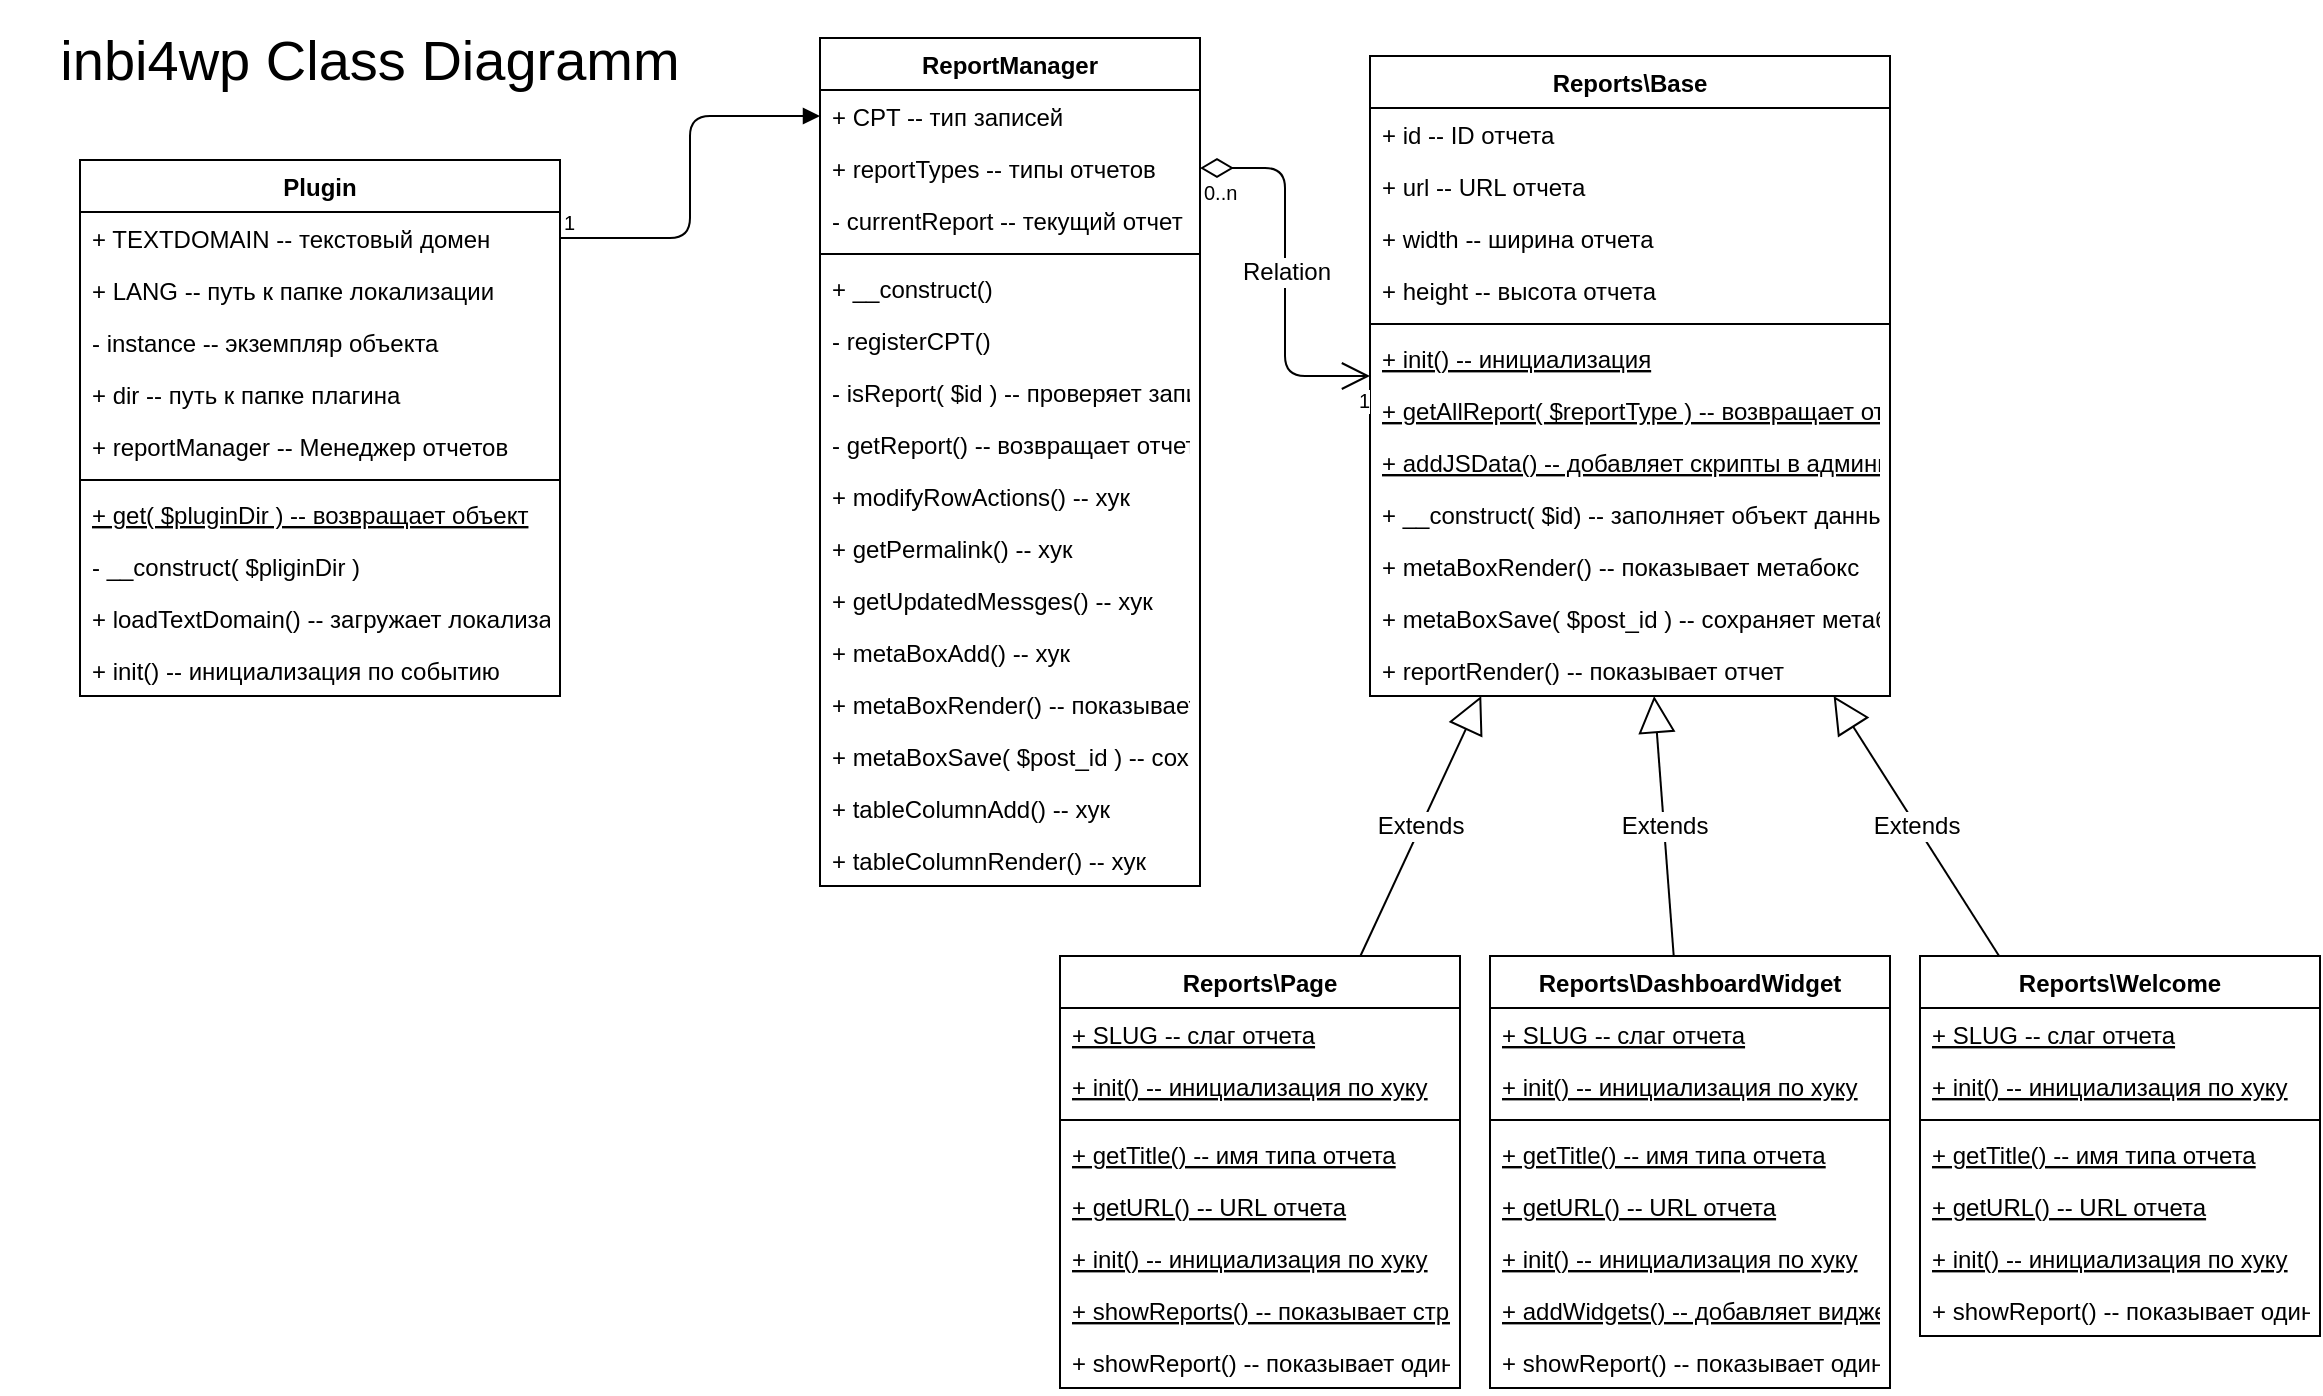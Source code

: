 <mxfile version="10.6.5" type="device"><diagram name="Page-1" id="9f46799a-70d6-7492-0946-bef42562c5a5"><mxGraphModel dx="1250" dy="609" grid="1" gridSize="10" guides="1" tooltips="1" connect="1" arrows="1" fold="1" page="1" pageScale="1" pageWidth="1169" pageHeight="827" background="#ffffff" math="0" shadow="0"><root><mxCell id="0"/><mxCell id="1" parent="0"/><mxCell id="qV1NWe7ui4EgBKiL_Z7S-1" value="inbi4wp Class Diagramm" style="text;html=1;strokeColor=none;fillColor=none;align=center;verticalAlign=middle;whiteSpace=wrap;rounded=0;fontSize=28;" parent="1" vertex="1"><mxGeometry width="370" height="60" as="geometry"/></mxCell><mxCell id="qV1NWe7ui4EgBKiL_Z7S-6" value="Plugin" style="swimlane;fontStyle=1;align=center;verticalAlign=top;childLayout=stackLayout;horizontal=1;startSize=26;horizontalStack=0;resizeParent=1;resizeParentMax=0;resizeLast=0;collapsible=1;marginBottom=0;fontSize=12;" parent="1" vertex="1"><mxGeometry x="40" y="80" width="240" height="268" as="geometry"/></mxCell><mxCell id="qV1NWe7ui4EgBKiL_Z7S-7" value="+ TEXTDOMAIN -- текстовый домен" style="text;strokeColor=none;fillColor=none;align=left;verticalAlign=top;spacingLeft=4;spacingRight=4;overflow=hidden;rotatable=0;points=[[0,0.5],[1,0.5]];portConstraint=eastwest;" parent="qV1NWe7ui4EgBKiL_Z7S-6" vertex="1"><mxGeometry y="26" width="240" height="26" as="geometry"/></mxCell><mxCell id="SdKQx_p2rlcGuZ03i40a-1" value="+ LANG -- путь к папке локализации" style="text;strokeColor=none;fillColor=none;align=left;verticalAlign=top;spacingLeft=4;spacingRight=4;overflow=hidden;rotatable=0;points=[[0,0.5],[1,0.5]];portConstraint=eastwest;" vertex="1" parent="qV1NWe7ui4EgBKiL_Z7S-6"><mxGeometry y="52" width="240" height="26" as="geometry"/></mxCell><mxCell id="qV1NWe7ui4EgBKiL_Z7S-49" value="- instance -- экземпляр объекта" style="text;strokeColor=none;fillColor=none;align=left;verticalAlign=top;spacingLeft=4;spacingRight=4;overflow=hidden;rotatable=0;points=[[0,0.5],[1,0.5]];portConstraint=eastwest;" parent="qV1NWe7ui4EgBKiL_Z7S-6" vertex="1"><mxGeometry y="78" width="240" height="26" as="geometry"/></mxCell><mxCell id="Vm4Zq5Lr-YPsZ5gc9VJW-2" value="+ dir -- путь к папке плагина" style="text;strokeColor=none;fillColor=none;align=left;verticalAlign=top;spacingLeft=4;spacingRight=4;overflow=hidden;rotatable=0;points=[[0,0.5],[1,0.5]];portConstraint=eastwest;" parent="qV1NWe7ui4EgBKiL_Z7S-6" vertex="1"><mxGeometry y="104" width="240" height="26" as="geometry"/></mxCell><mxCell id="qV1NWe7ui4EgBKiL_Z7S-60" value="+ reportManager -- Менеджер отчетов" style="text;strokeColor=none;fillColor=none;align=left;verticalAlign=top;spacingLeft=4;spacingRight=4;overflow=hidden;rotatable=0;points=[[0,0.5],[1,0.5]];portConstraint=eastwest;" parent="qV1NWe7ui4EgBKiL_Z7S-6" vertex="1"><mxGeometry y="130" width="240" height="26" as="geometry"/></mxCell><mxCell id="qV1NWe7ui4EgBKiL_Z7S-8" value="" style="line;strokeWidth=1;fillColor=none;align=left;verticalAlign=middle;spacingTop=-1;spacingLeft=3;spacingRight=3;rotatable=0;labelPosition=right;points=[];portConstraint=eastwest;" parent="qV1NWe7ui4EgBKiL_Z7S-6" vertex="1"><mxGeometry y="156" width="240" height="8" as="geometry"/></mxCell><mxCell id="qV1NWe7ui4EgBKiL_Z7S-9" value="+ get( $pluginDir ) -- возвращает объект&#10;" style="text;strokeColor=none;fillColor=none;align=left;verticalAlign=top;spacingLeft=4;spacingRight=4;overflow=hidden;rotatable=0;points=[[0,0.5],[1,0.5]];portConstraint=eastwest;fontStyle=4" parent="qV1NWe7ui4EgBKiL_Z7S-6" vertex="1"><mxGeometry y="164" width="240" height="26" as="geometry"/></mxCell><mxCell id="Vm4Zq5Lr-YPsZ5gc9VJW-1" value="- __construct( $pliginDir )&#10;" style="text;strokeColor=none;fillColor=none;align=left;verticalAlign=top;spacingLeft=4;spacingRight=4;overflow=hidden;rotatable=0;points=[[0,0.5],[1,0.5]];portConstraint=eastwest;" parent="qV1NWe7ui4EgBKiL_Z7S-6" vertex="1"><mxGeometry y="190" width="240" height="26" as="geometry"/></mxCell><mxCell id="qV1NWe7ui4EgBKiL_Z7S-10" value="+ loadTextDomain() -- загружает локализацию&#10;" style="text;strokeColor=none;fillColor=none;align=left;verticalAlign=top;spacingLeft=4;spacingRight=4;overflow=hidden;rotatable=0;points=[[0,0.5],[1,0.5]];portConstraint=eastwest;" parent="qV1NWe7ui4EgBKiL_Z7S-6" vertex="1"><mxGeometry y="216" width="240" height="26" as="geometry"/></mxCell><mxCell id="qV1NWe7ui4EgBKiL_Z7S-59" value="+ init() -- инициализация по событию&#10;" style="text;strokeColor=none;fillColor=none;align=left;verticalAlign=top;spacingLeft=4;spacingRight=4;overflow=hidden;rotatable=0;points=[[0,0.5],[1,0.5]];portConstraint=eastwest;" parent="qV1NWe7ui4EgBKiL_Z7S-6" vertex="1"><mxGeometry y="242" width="240" height="26" as="geometry"/></mxCell><mxCell id="qV1NWe7ui4EgBKiL_Z7S-12" value="ReportManager" style="swimlane;fontStyle=1;align=center;verticalAlign=top;childLayout=stackLayout;horizontal=1;startSize=26;horizontalStack=0;resizeParent=1;resizeParentMax=0;resizeLast=0;collapsible=1;marginBottom=0;fontSize=12;" parent="1" vertex="1"><mxGeometry x="410" y="19" width="190" height="424" as="geometry"/></mxCell><mxCell id="qV1NWe7ui4EgBKiL_Z7S-13" value="+ CPT -- тип записей" style="text;strokeColor=none;fillColor=none;align=left;verticalAlign=top;spacingLeft=4;spacingRight=4;overflow=hidden;rotatable=0;points=[[0,0.5],[1,0.5]];portConstraint=eastwest;" parent="qV1NWe7ui4EgBKiL_Z7S-12" vertex="1"><mxGeometry y="26" width="190" height="26" as="geometry"/></mxCell><mxCell id="qV1NWe7ui4EgBKiL_Z7S-50" value="+ reportTypes -- типы отчетов&#10;" style="text;strokeColor=none;fillColor=none;align=left;verticalAlign=top;spacingLeft=4;spacingRight=4;overflow=hidden;rotatable=0;points=[[0,0.5],[1,0.5]];portConstraint=eastwest;" parent="qV1NWe7ui4EgBKiL_Z7S-12" vertex="1"><mxGeometry y="52" width="190" height="26" as="geometry"/></mxCell><mxCell id="qV1NWe7ui4EgBKiL_Z7S-64" value="- currentReport -- текущий отчет&#10;" style="text;strokeColor=none;fillColor=none;align=left;verticalAlign=top;spacingLeft=4;spacingRight=4;overflow=hidden;rotatable=0;points=[[0,0.5],[1,0.5]];portConstraint=eastwest;" parent="qV1NWe7ui4EgBKiL_Z7S-12" vertex="1"><mxGeometry y="78" width="190" height="26" as="geometry"/></mxCell><mxCell id="qV1NWe7ui4EgBKiL_Z7S-14" value="" style="line;strokeWidth=1;fillColor=none;align=left;verticalAlign=middle;spacingTop=-1;spacingLeft=3;spacingRight=3;rotatable=0;labelPosition=right;points=[];portConstraint=eastwest;" parent="qV1NWe7ui4EgBKiL_Z7S-12" vertex="1"><mxGeometry y="104" width="190" height="8" as="geometry"/></mxCell><mxCell id="qV1NWe7ui4EgBKiL_Z7S-15" value="+ __construct()&#10;" style="text;strokeColor=none;fillColor=none;align=left;verticalAlign=top;spacingLeft=4;spacingRight=4;overflow=hidden;rotatable=0;points=[[0,0.5],[1,0.5]];portConstraint=eastwest;" parent="qV1NWe7ui4EgBKiL_Z7S-12" vertex="1"><mxGeometry y="112" width="190" height="26" as="geometry"/></mxCell><mxCell id="qV1NWe7ui4EgBKiL_Z7S-16" value="- registerCPT()&#10;" style="text;strokeColor=none;fillColor=none;align=left;verticalAlign=top;spacingLeft=4;spacingRight=4;overflow=hidden;rotatable=0;points=[[0,0.5],[1,0.5]];portConstraint=eastwest;" parent="qV1NWe7ui4EgBKiL_Z7S-12" vertex="1"><mxGeometry y="138" width="190" height="26" as="geometry"/></mxCell><mxCell id="SdKQx_p2rlcGuZ03i40a-2" value="- isReport( $id ) -- проверяет запись" style="text;strokeColor=none;fillColor=none;align=left;verticalAlign=top;spacingLeft=4;spacingRight=4;overflow=hidden;rotatable=0;points=[[0,0.5],[1,0.5]];portConstraint=eastwest;" vertex="1" parent="qV1NWe7ui4EgBKiL_Z7S-12"><mxGeometry y="164" width="190" height="26" as="geometry"/></mxCell><mxCell id="qV1NWe7ui4EgBKiL_Z7S-63" value="- getReport() -- возвращает отчет" style="text;strokeColor=none;fillColor=none;align=left;verticalAlign=top;spacingLeft=4;spacingRight=4;overflow=hidden;rotatable=0;points=[[0,0.5],[1,0.5]];portConstraint=eastwest;" parent="qV1NWe7ui4EgBKiL_Z7S-12" vertex="1"><mxGeometry y="190" width="190" height="26" as="geometry"/></mxCell><mxCell id="qV1NWe7ui4EgBKiL_Z7S-68" value="+ modifyRowActions() -- хук" style="text;strokeColor=none;fillColor=none;align=left;verticalAlign=top;spacingLeft=4;spacingRight=4;overflow=hidden;rotatable=0;points=[[0,0.5],[1,0.5]];portConstraint=eastwest;" parent="qV1NWe7ui4EgBKiL_Z7S-12" vertex="1"><mxGeometry y="216" width="190" height="26" as="geometry"/></mxCell><mxCell id="qV1NWe7ui4EgBKiL_Z7S-62" value="+ getPermalink() -- хук" style="text;strokeColor=none;fillColor=none;align=left;verticalAlign=top;spacingLeft=4;spacingRight=4;overflow=hidden;rotatable=0;points=[[0,0.5],[1,0.5]];portConstraint=eastwest;" parent="qV1NWe7ui4EgBKiL_Z7S-12" vertex="1"><mxGeometry y="242" width="190" height="26" as="geometry"/></mxCell><mxCell id="SdKQx_p2rlcGuZ03i40a-3" value="+ getUpdatedMessges() -- хук" style="text;strokeColor=none;fillColor=none;align=left;verticalAlign=top;spacingLeft=4;spacingRight=4;overflow=hidden;rotatable=0;points=[[0,0.5],[1,0.5]];portConstraint=eastwest;" vertex="1" parent="qV1NWe7ui4EgBKiL_Z7S-12"><mxGeometry y="268" width="190" height="26" as="geometry"/></mxCell><mxCell id="SdKQx_p2rlcGuZ03i40a-4" value="+ metaBoxAdd() -- хук" style="text;strokeColor=none;fillColor=none;align=left;verticalAlign=top;spacingLeft=4;spacingRight=4;overflow=hidden;rotatable=0;points=[[0,0.5],[1,0.5]];portConstraint=eastwest;" vertex="1" parent="qV1NWe7ui4EgBKiL_Z7S-12"><mxGeometry y="294" width="190" height="26" as="geometry"/></mxCell><mxCell id="qV1NWe7ui4EgBKiL_Z7S-55" value="+ metaBoxRender() -- показывает метабокс" style="text;strokeColor=none;fillColor=none;align=left;verticalAlign=top;spacingLeft=4;spacingRight=4;overflow=hidden;rotatable=0;points=[[0,0.5],[1,0.5]];portConstraint=eastwest;" parent="qV1NWe7ui4EgBKiL_Z7S-12" vertex="1"><mxGeometry y="320" width="190" height="26" as="geometry"/></mxCell><mxCell id="qV1NWe7ui4EgBKiL_Z7S-56" value="+ metaBoxSave( $post_id ) -- сохраняет метабокс" style="text;strokeColor=none;fillColor=none;align=left;verticalAlign=top;spacingLeft=4;spacingRight=4;overflow=hidden;rotatable=0;points=[[0,0.5],[1,0.5]];portConstraint=eastwest;" parent="qV1NWe7ui4EgBKiL_Z7S-12" vertex="1"><mxGeometry y="346" width="190" height="26" as="geometry"/></mxCell><mxCell id="uY4KIGQeBf__mQfRkCmn-1" value="+ tableColumnAdd() -- хук" style="text;strokeColor=none;fillColor=none;align=left;verticalAlign=top;spacingLeft=4;spacingRight=4;overflow=hidden;rotatable=0;points=[[0,0.5],[1,0.5]];portConstraint=eastwest;" parent="qV1NWe7ui4EgBKiL_Z7S-12" vertex="1"><mxGeometry y="372" width="190" height="26" as="geometry"/></mxCell><mxCell id="SdKQx_p2rlcGuZ03i40a-5" value="+ tableColumnRender() -- хук" style="text;strokeColor=none;fillColor=none;align=left;verticalAlign=top;spacingLeft=4;spacingRight=4;overflow=hidden;rotatable=0;points=[[0,0.5],[1,0.5]];portConstraint=eastwest;" vertex="1" parent="qV1NWe7ui4EgBKiL_Z7S-12"><mxGeometry y="398" width="190" height="26" as="geometry"/></mxCell><mxCell id="qV1NWe7ui4EgBKiL_Z7S-19" value="" style="endArrow=block;endFill=1;html=1;edgeStyle=orthogonalEdgeStyle;align=left;verticalAlign=top;fontSize=12;" parent="1" source="qV1NWe7ui4EgBKiL_Z7S-7" target="qV1NWe7ui4EgBKiL_Z7S-13" edge="1"><mxGeometry x="-1" relative="1" as="geometry"><mxPoint x="140" y="260" as="sourcePoint"/><mxPoint x="300" y="260" as="targetPoint"/></mxGeometry></mxCell><mxCell id="qV1NWe7ui4EgBKiL_Z7S-20" value="1" style="resizable=0;html=1;align=left;verticalAlign=bottom;labelBackgroundColor=#ffffff;fontSize=10;" parent="qV1NWe7ui4EgBKiL_Z7S-19" connectable="0" vertex="1"><mxGeometry x="-1" relative="1" as="geometry"/></mxCell><mxCell id="qV1NWe7ui4EgBKiL_Z7S-21" value="Reports\Base" style="swimlane;fontStyle=1;align=center;verticalAlign=top;childLayout=stackLayout;horizontal=1;startSize=26;horizontalStack=0;resizeParent=1;resizeParentMax=0;resizeLast=0;collapsible=1;marginBottom=0;fontSize=12;" parent="1" vertex="1"><mxGeometry x="685" y="28" width="260" height="320" as="geometry"/></mxCell><mxCell id="qV1NWe7ui4EgBKiL_Z7S-22" value="+ id -- ID отчета" style="text;strokeColor=none;fillColor=none;align=left;verticalAlign=top;spacingLeft=4;spacingRight=4;overflow=hidden;rotatable=0;points=[[0,0.5],[1,0.5]];portConstraint=eastwest;" parent="qV1NWe7ui4EgBKiL_Z7S-21" vertex="1"><mxGeometry y="26" width="260" height="26" as="geometry"/></mxCell><mxCell id="qV1NWe7ui4EgBKiL_Z7S-26" value="+ url -- URL отчета" style="text;strokeColor=none;fillColor=none;align=left;verticalAlign=top;spacingLeft=4;spacingRight=4;overflow=hidden;rotatable=0;points=[[0,0.5],[1,0.5]];portConstraint=eastwest;" parent="qV1NWe7ui4EgBKiL_Z7S-21" vertex="1"><mxGeometry y="52" width="260" height="26" as="geometry"/></mxCell><mxCell id="SdKQx_p2rlcGuZ03i40a-6" value="+ width -- ширина отчета" style="text;strokeColor=none;fillColor=none;align=left;verticalAlign=top;spacingLeft=4;spacingRight=4;overflow=hidden;rotatable=0;points=[[0,0.5],[1,0.5]];portConstraint=eastwest;" vertex="1" parent="qV1NWe7ui4EgBKiL_Z7S-21"><mxGeometry y="78" width="260" height="26" as="geometry"/></mxCell><mxCell id="SdKQx_p2rlcGuZ03i40a-7" value="+ height -- высота отчета" style="text;strokeColor=none;fillColor=none;align=left;verticalAlign=top;spacingLeft=4;spacingRight=4;overflow=hidden;rotatable=0;points=[[0,0.5],[1,0.5]];portConstraint=eastwest;" vertex="1" parent="qV1NWe7ui4EgBKiL_Z7S-21"><mxGeometry y="104" width="260" height="26" as="geometry"/></mxCell><mxCell id="qV1NWe7ui4EgBKiL_Z7S-23" value="" style="line;strokeWidth=1;fillColor=none;align=left;verticalAlign=middle;spacingTop=-1;spacingLeft=3;spacingRight=3;rotatable=0;labelPosition=right;points=[];portConstraint=eastwest;" parent="qV1NWe7ui4EgBKiL_Z7S-21" vertex="1"><mxGeometry y="130" width="260" height="8" as="geometry"/></mxCell><mxCell id="SdKQx_p2rlcGuZ03i40a-8" value="+ init() -- инициализация&#10;" style="text;strokeColor=none;fillColor=none;align=left;verticalAlign=top;spacingLeft=4;spacingRight=4;overflow=hidden;rotatable=0;points=[[0,0.5],[1,0.5]];portConstraint=eastwest;fontStyle=4" vertex="1" parent="qV1NWe7ui4EgBKiL_Z7S-21"><mxGeometry y="138" width="260" height="26" as="geometry"/></mxCell><mxCell id="SdKQx_p2rlcGuZ03i40a-9" value="+ getAllReport( $reportType ) -- возвращает отчеты по типу&#10;" style="text;strokeColor=none;fillColor=none;align=left;verticalAlign=top;spacingLeft=4;spacingRight=4;overflow=hidden;rotatable=0;points=[[0,0.5],[1,0.5]];portConstraint=eastwest;fontStyle=4" vertex="1" parent="qV1NWe7ui4EgBKiL_Z7S-21"><mxGeometry y="164" width="260" height="26" as="geometry"/></mxCell><mxCell id="SdKQx_p2rlcGuZ03i40a-10" value="+ addJSData() -- добавляет скрипты в админку&#10;" style="text;strokeColor=none;fillColor=none;align=left;verticalAlign=top;spacingLeft=4;spacingRight=4;overflow=hidden;rotatable=0;points=[[0,0.5],[1,0.5]];portConstraint=eastwest;fontStyle=4" vertex="1" parent="qV1NWe7ui4EgBKiL_Z7S-21"><mxGeometry y="190" width="260" height="26" as="geometry"/></mxCell><mxCell id="qV1NWe7ui4EgBKiL_Z7S-24" value="+ __construct( $id) -- заполняет объект данными&#10;" style="text;strokeColor=none;fillColor=none;align=left;verticalAlign=top;spacingLeft=4;spacingRight=4;overflow=hidden;rotatable=0;points=[[0,0.5],[1,0.5]];portConstraint=eastwest;" parent="qV1NWe7ui4EgBKiL_Z7S-21" vertex="1"><mxGeometry y="216" width="260" height="26" as="geometry"/></mxCell><mxCell id="qV1NWe7ui4EgBKiL_Z7S-57" value="+ metaBoxRender() -- показывает метабокс&#10;" style="text;strokeColor=none;fillColor=none;align=left;verticalAlign=top;spacingLeft=4;spacingRight=4;overflow=hidden;rotatable=0;points=[[0,0.5],[1,0.5]];portConstraint=eastwest;" parent="qV1NWe7ui4EgBKiL_Z7S-21" vertex="1"><mxGeometry y="242" width="260" height="26" as="geometry"/></mxCell><mxCell id="qV1NWe7ui4EgBKiL_Z7S-58" value="+ metaBoxSave( $post_id ) -- сохраняет метабокс&#10;" style="text;strokeColor=none;fillColor=none;align=left;verticalAlign=top;spacingLeft=4;spacingRight=4;overflow=hidden;rotatable=0;points=[[0,0.5],[1,0.5]];portConstraint=eastwest;" parent="qV1NWe7ui4EgBKiL_Z7S-21" vertex="1"><mxGeometry y="268" width="260" height="26" as="geometry"/></mxCell><mxCell id="SdKQx_p2rlcGuZ03i40a-11" value="+ reportRender() -- показывает отчет&#10;" style="text;strokeColor=none;fillColor=none;align=left;verticalAlign=top;spacingLeft=4;spacingRight=4;overflow=hidden;rotatable=0;points=[[0,0.5],[1,0.5]];portConstraint=eastwest;" vertex="1" parent="qV1NWe7ui4EgBKiL_Z7S-21"><mxGeometry y="294" width="260" height="26" as="geometry"/></mxCell><mxCell id="qV1NWe7ui4EgBKiL_Z7S-31" value="Reports\Page" style="swimlane;fontStyle=1;align=center;verticalAlign=top;childLayout=stackLayout;horizontal=1;startSize=26;horizontalStack=0;resizeParent=1;resizeParentMax=0;resizeLast=0;collapsible=1;marginBottom=0;fontSize=12;" parent="1" vertex="1"><mxGeometry x="530" y="478" width="200" height="216" as="geometry"/></mxCell><mxCell id="qV1NWe7ui4EgBKiL_Z7S-54" value="+ SLUG -- слаг отчета" style="text;strokeColor=none;fillColor=none;align=left;verticalAlign=top;spacingLeft=4;spacingRight=4;overflow=hidden;rotatable=0;points=[[0,0.5],[1,0.5]];portConstraint=eastwest;fontStyle=4" parent="qV1NWe7ui4EgBKiL_Z7S-31" vertex="1"><mxGeometry y="26" width="200" height="26" as="geometry"/></mxCell><mxCell id="cy3oiRCltjFQZyBLh0GM-1" value="+ init() -- инициализация по хуку" style="text;strokeColor=none;fillColor=none;align=left;verticalAlign=top;spacingLeft=4;spacingRight=4;overflow=hidden;rotatable=0;points=[[0,0.5],[1,0.5]];portConstraint=eastwest;fontStyle=4" parent="qV1NWe7ui4EgBKiL_Z7S-31" vertex="1"><mxGeometry y="52" width="200" height="26" as="geometry"/></mxCell><mxCell id="qV1NWe7ui4EgBKiL_Z7S-36" value="" style="line;strokeWidth=1;fillColor=none;align=left;verticalAlign=middle;spacingTop=-1;spacingLeft=3;spacingRight=3;rotatable=0;labelPosition=right;points=[];portConstraint=eastwest;" parent="qV1NWe7ui4EgBKiL_Z7S-31" vertex="1"><mxGeometry y="78" width="200" height="8" as="geometry"/></mxCell><mxCell id="SdKQx_p2rlcGuZ03i40a-12" value="+ getTitle() -- имя типа отчета" style="text;strokeColor=none;fillColor=none;align=left;verticalAlign=top;spacingLeft=4;spacingRight=4;overflow=hidden;rotatable=0;points=[[0,0.5],[1,0.5]];portConstraint=eastwest;fontStyle=4" vertex="1" parent="qV1NWe7ui4EgBKiL_Z7S-31"><mxGeometry y="86" width="200" height="26" as="geometry"/></mxCell><mxCell id="uY4KIGQeBf__mQfRkCmn-5" value="+ getURL() -- URL отчета" style="text;strokeColor=none;fillColor=none;align=left;verticalAlign=top;spacingLeft=4;spacingRight=4;overflow=hidden;rotatable=0;points=[[0,0.5],[1,0.5]];portConstraint=eastwest;fontStyle=4" parent="qV1NWe7ui4EgBKiL_Z7S-31" vertex="1"><mxGeometry y="112" width="200" height="26" as="geometry"/></mxCell><mxCell id="SdKQx_p2rlcGuZ03i40a-13" value="+ init() -- инициализация по хуку" style="text;strokeColor=none;fillColor=none;align=left;verticalAlign=top;spacingLeft=4;spacingRight=4;overflow=hidden;rotatable=0;points=[[0,0.5],[1,0.5]];portConstraint=eastwest;fontStyle=4" vertex="1" parent="qV1NWe7ui4EgBKiL_Z7S-31"><mxGeometry y="138" width="200" height="26" as="geometry"/></mxCell><mxCell id="SdKQx_p2rlcGuZ03i40a-14" value="+ showReports() -- показывает страницы отчетов" style="text;strokeColor=none;fillColor=none;align=left;verticalAlign=top;spacingLeft=4;spacingRight=4;overflow=hidden;rotatable=0;points=[[0,0.5],[1,0.5]];portConstraint=eastwest;fontStyle=4" vertex="1" parent="qV1NWe7ui4EgBKiL_Z7S-31"><mxGeometry y="164" width="200" height="26" as="geometry"/></mxCell><mxCell id="qV1NWe7ui4EgBKiL_Z7S-66" value="+ showReport() -- показывает один отчет&#10;" style="text;strokeColor=none;fillColor=none;align=left;verticalAlign=top;spacingLeft=4;spacingRight=4;overflow=hidden;rotatable=0;points=[[0,0.5],[1,0.5]];portConstraint=eastwest;" parent="qV1NWe7ui4EgBKiL_Z7S-31" vertex="1"><mxGeometry y="190" width="200" height="26" as="geometry"/></mxCell><mxCell id="qV1NWe7ui4EgBKiL_Z7S-47" value="Extends" style="endArrow=block;endSize=16;endFill=0;html=1;fontSize=12;" parent="1" source="qV1NWe7ui4EgBKiL_Z7S-31" target="qV1NWe7ui4EgBKiL_Z7S-21" edge="1"><mxGeometry width="160" relative="1" as="geometry"><mxPoint x="20" y="510" as="sourcePoint"/><mxPoint x="770" y="280" as="targetPoint"/></mxGeometry></mxCell><mxCell id="qV1NWe7ui4EgBKiL_Z7S-51" value="Relation" style="endArrow=open;html=1;endSize=12;startArrow=diamondThin;startSize=14;startFill=0;edgeStyle=orthogonalEdgeStyle;fontSize=12;" parent="1" source="qV1NWe7ui4EgBKiL_Z7S-50" target="qV1NWe7ui4EgBKiL_Z7S-21" edge="1"><mxGeometry relative="1" as="geometry"><mxPoint x="590" y="140" as="sourcePoint"/><mxPoint x="870" y="120" as="targetPoint"/></mxGeometry></mxCell><mxCell id="qV1NWe7ui4EgBKiL_Z7S-52" value="0..n" style="resizable=0;html=1;align=left;verticalAlign=top;labelBackgroundColor=#ffffff;fontSize=10;" parent="qV1NWe7ui4EgBKiL_Z7S-51" connectable="0" vertex="1"><mxGeometry x="-1" relative="1" as="geometry"/></mxCell><mxCell id="qV1NWe7ui4EgBKiL_Z7S-53" value="1" style="resizable=0;html=1;align=right;verticalAlign=top;labelBackgroundColor=#ffffff;fontSize=10;" parent="qV1NWe7ui4EgBKiL_Z7S-51" connectable="0" vertex="1"><mxGeometry x="1" relative="1" as="geometry"/></mxCell><mxCell id="SdKQx_p2rlcGuZ03i40a-15" value="Reports\DashboardWidget" style="swimlane;fontStyle=1;align=center;verticalAlign=top;childLayout=stackLayout;horizontal=1;startSize=26;horizontalStack=0;resizeParent=1;resizeParentMax=0;resizeLast=0;collapsible=1;marginBottom=0;fontSize=12;" vertex="1" parent="1"><mxGeometry x="745" y="478" width="200" height="216" as="geometry"/></mxCell><mxCell id="SdKQx_p2rlcGuZ03i40a-16" value="+ SLUG -- слаг отчета" style="text;strokeColor=none;fillColor=none;align=left;verticalAlign=top;spacingLeft=4;spacingRight=4;overflow=hidden;rotatable=0;points=[[0,0.5],[1,0.5]];portConstraint=eastwest;fontStyle=4" vertex="1" parent="SdKQx_p2rlcGuZ03i40a-15"><mxGeometry y="26" width="200" height="26" as="geometry"/></mxCell><mxCell id="SdKQx_p2rlcGuZ03i40a-17" value="+ init() -- инициализация по хуку" style="text;strokeColor=none;fillColor=none;align=left;verticalAlign=top;spacingLeft=4;spacingRight=4;overflow=hidden;rotatable=0;points=[[0,0.5],[1,0.5]];portConstraint=eastwest;fontStyle=4" vertex="1" parent="SdKQx_p2rlcGuZ03i40a-15"><mxGeometry y="52" width="200" height="26" as="geometry"/></mxCell><mxCell id="SdKQx_p2rlcGuZ03i40a-18" value="" style="line;strokeWidth=1;fillColor=none;align=left;verticalAlign=middle;spacingTop=-1;spacingLeft=3;spacingRight=3;rotatable=0;labelPosition=right;points=[];portConstraint=eastwest;" vertex="1" parent="SdKQx_p2rlcGuZ03i40a-15"><mxGeometry y="78" width="200" height="8" as="geometry"/></mxCell><mxCell id="SdKQx_p2rlcGuZ03i40a-19" value="+ getTitle() -- имя типа отчета" style="text;strokeColor=none;fillColor=none;align=left;verticalAlign=top;spacingLeft=4;spacingRight=4;overflow=hidden;rotatable=0;points=[[0,0.5],[1,0.5]];portConstraint=eastwest;fontStyle=4" vertex="1" parent="SdKQx_p2rlcGuZ03i40a-15"><mxGeometry y="86" width="200" height="26" as="geometry"/></mxCell><mxCell id="SdKQx_p2rlcGuZ03i40a-20" value="+ getURL() -- URL отчета" style="text;strokeColor=none;fillColor=none;align=left;verticalAlign=top;spacingLeft=4;spacingRight=4;overflow=hidden;rotatable=0;points=[[0,0.5],[1,0.5]];portConstraint=eastwest;fontStyle=4" vertex="1" parent="SdKQx_p2rlcGuZ03i40a-15"><mxGeometry y="112" width="200" height="26" as="geometry"/></mxCell><mxCell id="SdKQx_p2rlcGuZ03i40a-21" value="+ init() -- инициализация по хуку" style="text;strokeColor=none;fillColor=none;align=left;verticalAlign=top;spacingLeft=4;spacingRight=4;overflow=hidden;rotatable=0;points=[[0,0.5],[1,0.5]];portConstraint=eastwest;fontStyle=4" vertex="1" parent="SdKQx_p2rlcGuZ03i40a-15"><mxGeometry y="138" width="200" height="26" as="geometry"/></mxCell><mxCell id="SdKQx_p2rlcGuZ03i40a-22" value="+ addWidgets() -- добавляет виджеты" style="text;strokeColor=none;fillColor=none;align=left;verticalAlign=top;spacingLeft=4;spacingRight=4;overflow=hidden;rotatable=0;points=[[0,0.5],[1,0.5]];portConstraint=eastwest;fontStyle=4" vertex="1" parent="SdKQx_p2rlcGuZ03i40a-15"><mxGeometry y="164" width="200" height="26" as="geometry"/></mxCell><mxCell id="SdKQx_p2rlcGuZ03i40a-23" value="+ showReport() -- показывает один отчет&#10;" style="text;strokeColor=none;fillColor=none;align=left;verticalAlign=top;spacingLeft=4;spacingRight=4;overflow=hidden;rotatable=0;points=[[0,0.5],[1,0.5]];portConstraint=eastwest;" vertex="1" parent="SdKQx_p2rlcGuZ03i40a-15"><mxGeometry y="190" width="200" height="26" as="geometry"/></mxCell><mxCell id="SdKQx_p2rlcGuZ03i40a-24" value="Extends" style="endArrow=block;endSize=16;endFill=0;html=1;fontSize=12;" edge="1" parent="1" source="SdKQx_p2rlcGuZ03i40a-15" target="qV1NWe7ui4EgBKiL_Z7S-21"><mxGeometry width="160" relative="1" as="geometry"><mxPoint x="909.789" y="570" as="sourcePoint"/><mxPoint x="1019.202" y="412" as="targetPoint"/></mxGeometry></mxCell><mxCell id="SdKQx_p2rlcGuZ03i40a-25" value="Reports\Welcome" style="swimlane;fontStyle=1;align=center;verticalAlign=top;childLayout=stackLayout;horizontal=1;startSize=26;horizontalStack=0;resizeParent=1;resizeParentMax=0;resizeLast=0;collapsible=1;marginBottom=0;fontSize=12;" vertex="1" parent="1"><mxGeometry x="960" y="478" width="200" height="190" as="geometry"/></mxCell><mxCell id="SdKQx_p2rlcGuZ03i40a-26" value="+ SLUG -- слаг отчета" style="text;strokeColor=none;fillColor=none;align=left;verticalAlign=top;spacingLeft=4;spacingRight=4;overflow=hidden;rotatable=0;points=[[0,0.5],[1,0.5]];portConstraint=eastwest;fontStyle=4" vertex="1" parent="SdKQx_p2rlcGuZ03i40a-25"><mxGeometry y="26" width="200" height="26" as="geometry"/></mxCell><mxCell id="SdKQx_p2rlcGuZ03i40a-27" value="+ init() -- инициализация по хуку" style="text;strokeColor=none;fillColor=none;align=left;verticalAlign=top;spacingLeft=4;spacingRight=4;overflow=hidden;rotatable=0;points=[[0,0.5],[1,0.5]];portConstraint=eastwest;fontStyle=4" vertex="1" parent="SdKQx_p2rlcGuZ03i40a-25"><mxGeometry y="52" width="200" height="26" as="geometry"/></mxCell><mxCell id="SdKQx_p2rlcGuZ03i40a-28" value="" style="line;strokeWidth=1;fillColor=none;align=left;verticalAlign=middle;spacingTop=-1;spacingLeft=3;spacingRight=3;rotatable=0;labelPosition=right;points=[];portConstraint=eastwest;" vertex="1" parent="SdKQx_p2rlcGuZ03i40a-25"><mxGeometry y="78" width="200" height="8" as="geometry"/></mxCell><mxCell id="SdKQx_p2rlcGuZ03i40a-29" value="+ getTitle() -- имя типа отчета" style="text;strokeColor=none;fillColor=none;align=left;verticalAlign=top;spacingLeft=4;spacingRight=4;overflow=hidden;rotatable=0;points=[[0,0.5],[1,0.5]];portConstraint=eastwest;fontStyle=4" vertex="1" parent="SdKQx_p2rlcGuZ03i40a-25"><mxGeometry y="86" width="200" height="26" as="geometry"/></mxCell><mxCell id="SdKQx_p2rlcGuZ03i40a-30" value="+ getURL() -- URL отчета" style="text;strokeColor=none;fillColor=none;align=left;verticalAlign=top;spacingLeft=4;spacingRight=4;overflow=hidden;rotatable=0;points=[[0,0.5],[1,0.5]];portConstraint=eastwest;fontStyle=4" vertex="1" parent="SdKQx_p2rlcGuZ03i40a-25"><mxGeometry y="112" width="200" height="26" as="geometry"/></mxCell><mxCell id="SdKQx_p2rlcGuZ03i40a-31" value="+ init() -- инициализация по хуку" style="text;strokeColor=none;fillColor=none;align=left;verticalAlign=top;spacingLeft=4;spacingRight=4;overflow=hidden;rotatable=0;points=[[0,0.5],[1,0.5]];portConstraint=eastwest;fontStyle=4" vertex="1" parent="SdKQx_p2rlcGuZ03i40a-25"><mxGeometry y="138" width="200" height="26" as="geometry"/></mxCell><mxCell id="SdKQx_p2rlcGuZ03i40a-33" value="+ showReport() -- показывает один отчет&#10;" style="text;strokeColor=none;fillColor=none;align=left;verticalAlign=top;spacingLeft=4;spacingRight=4;overflow=hidden;rotatable=0;points=[[0,0.5],[1,0.5]];portConstraint=eastwest;" vertex="1" parent="SdKQx_p2rlcGuZ03i40a-25"><mxGeometry y="164" width="200" height="26" as="geometry"/></mxCell><mxCell id="SdKQx_p2rlcGuZ03i40a-34" value="Extends" style="endArrow=block;endSize=16;endFill=0;html=1;fontSize=12;" edge="1" parent="1" source="SdKQx_p2rlcGuZ03i40a-25" target="qV1NWe7ui4EgBKiL_Z7S-21"><mxGeometry width="160" relative="1" as="geometry"><mxPoint x="960.146" y="572" as="sourcePoint"/><mxPoint x="860" y="460" as="targetPoint"/></mxGeometry></mxCell></root></mxGraphModel></diagram></mxfile>